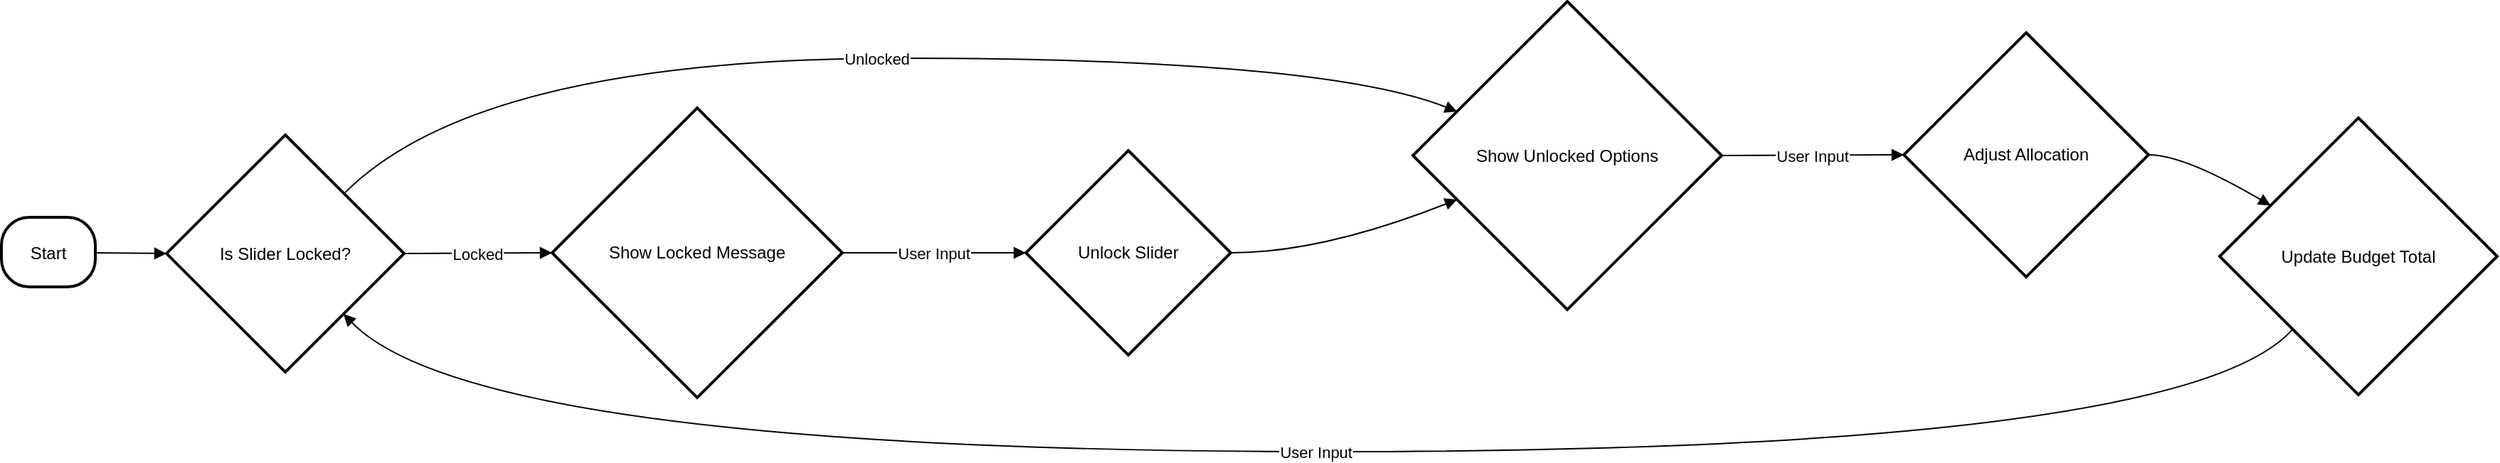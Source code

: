 <mxfile version="24.7.16">
  <diagram name="Page-1" id="Rj3kW9qTjyv_lHMDs4pa">
    <mxGraphModel>
      <root>
        <mxCell id="0" />
        <mxCell id="1" parent="0" />
        <mxCell id="2" value="Start" style="rounded=1;arcSize=40;strokeWidth=2" vertex="1" parent="1">
          <mxGeometry x="8" y="160" width="66" height="49" as="geometry" />
        </mxCell>
        <mxCell id="3" value="Is Slider Locked?" style="rhombus;strokeWidth=2;whiteSpace=wrap;" vertex="1" parent="1">
          <mxGeometry x="124" y="102" width="167" height="167" as="geometry" />
        </mxCell>
        <mxCell id="4" value="Show Locked Message" style="rhombus;strokeWidth=2;whiteSpace=wrap;" vertex="1" parent="1">
          <mxGeometry x="395" y="83" width="204" height="204" as="geometry" />
        </mxCell>
        <mxCell id="5" value="Show Unlocked Options" style="rhombus;strokeWidth=2;whiteSpace=wrap;" vertex="1" parent="1">
          <mxGeometry x="1000" y="8" width="217" height="217" as="geometry" />
        </mxCell>
        <mxCell id="6" value="Unlock Slider" style="rhombus;strokeWidth=2;whiteSpace=wrap;" vertex="1" parent="1">
          <mxGeometry x="728" y="113" width="144" height="144" as="geometry" />
        </mxCell>
        <mxCell id="7" value="Adjust Allocation" style="rhombus;strokeWidth=2;whiteSpace=wrap;" vertex="1" parent="1">
          <mxGeometry x="1345" y="30" width="172" height="172" as="geometry" />
        </mxCell>
        <mxCell id="8" value="Update Budget Total" style="rhombus;strokeWidth=2;whiteSpace=wrap;" vertex="1" parent="1">
          <mxGeometry x="1567" y="90" width="195" height="195" as="geometry" />
        </mxCell>
        <mxCell id="9" value="" style="curved=1;startArrow=none;endArrow=block;exitX=0.99;exitY=0.51;entryX=0;entryY=0.5;" edge="1" parent="1" source="2" target="3">
          <mxGeometry relative="1" as="geometry">
            <Array as="points" />
          </mxGeometry>
        </mxCell>
        <mxCell id="10" value="Locked" style="curved=1;startArrow=none;endArrow=block;exitX=1;exitY=0.5;entryX=0;entryY=0.5;" edge="1" parent="1" source="3" target="4">
          <mxGeometry relative="1" as="geometry">
            <Array as="points" />
          </mxGeometry>
        </mxCell>
        <mxCell id="11" value="Unlocked" style="curved=1;startArrow=none;endArrow=block;exitX=0.99;exitY=0;entryX=0;entryY=0.3;" edge="1" parent="1" source="3" target="5">
          <mxGeometry relative="1" as="geometry">
            <Array as="points">
              <mxPoint x="343" y="48" />
              <mxPoint x="936" y="48" />
            </Array>
          </mxGeometry>
        </mxCell>
        <mxCell id="12" value="User Input" style="curved=1;startArrow=none;endArrow=block;exitX=1;exitY=0.5;entryX=0;entryY=0.5;" edge="1" parent="1" source="4" target="6">
          <mxGeometry relative="1" as="geometry">
            <Array as="points" />
          </mxGeometry>
        </mxCell>
        <mxCell id="13" value="" style="curved=1;startArrow=none;endArrow=block;exitX=1;exitY=0.5;entryX=0;entryY=0.7;" edge="1" parent="1" source="6" target="5">
          <mxGeometry relative="1" as="geometry">
            <Array as="points">
              <mxPoint x="936" y="185" />
            </Array>
          </mxGeometry>
        </mxCell>
        <mxCell id="14" value="User Input" style="curved=1;startArrow=none;endArrow=block;exitX=1;exitY=0.5;entryX=0;entryY=0.5;" edge="1" parent="1" source="5" target="7">
          <mxGeometry relative="1" as="geometry">
            <Array as="points" />
          </mxGeometry>
        </mxCell>
        <mxCell id="15" value="" style="curved=1;startArrow=none;endArrow=block;exitX=1;exitY=0.5;entryX=0;entryY=0.21;" edge="1" parent="1" source="7" target="8">
          <mxGeometry relative="1" as="geometry">
            <Array as="points">
              <mxPoint x="1542" y="116" />
            </Array>
          </mxGeometry>
        </mxCell>
        <mxCell id="16" value="User Input" style="curved=1;startArrow=none;endArrow=block;exitX=0.05;exitY=1;entryX=0.98;entryY=1;" edge="1" parent="1" source="8" target="3">
          <mxGeometry relative="1" as="geometry">
            <Array as="points">
              <mxPoint x="1542" y="325" />
              <mxPoint x="343" y="325" />
            </Array>
          </mxGeometry>
        </mxCell>
      </root>
    </mxGraphModel>
  </diagram>
</mxfile>
